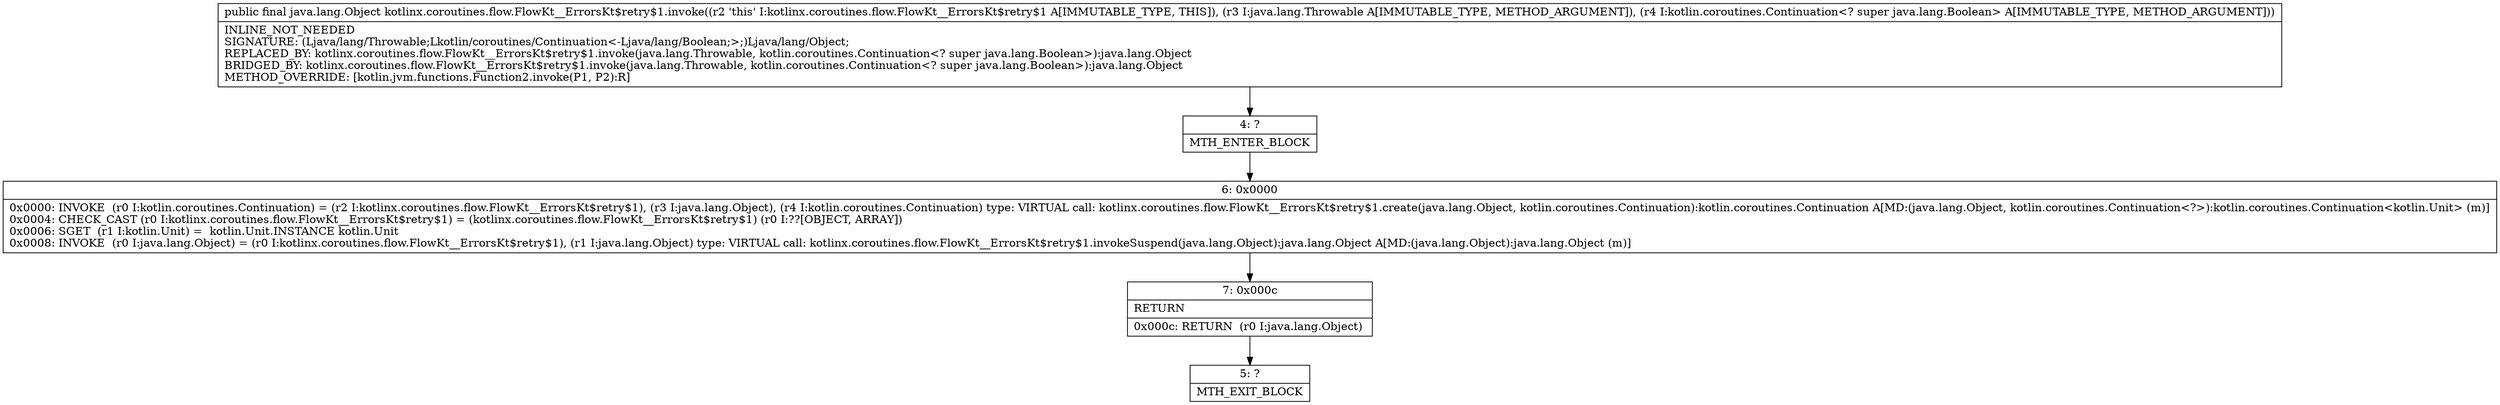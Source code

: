 digraph "CFG forkotlinx.coroutines.flow.FlowKt__ErrorsKt$retry$1.invoke(Ljava\/lang\/Throwable;Lkotlin\/coroutines\/Continuation;)Ljava\/lang\/Object;" {
Node_4 [shape=record,label="{4\:\ ?|MTH_ENTER_BLOCK\l}"];
Node_6 [shape=record,label="{6\:\ 0x0000|0x0000: INVOKE  (r0 I:kotlin.coroutines.Continuation) = (r2 I:kotlinx.coroutines.flow.FlowKt__ErrorsKt$retry$1), (r3 I:java.lang.Object), (r4 I:kotlin.coroutines.Continuation) type: VIRTUAL call: kotlinx.coroutines.flow.FlowKt__ErrorsKt$retry$1.create(java.lang.Object, kotlin.coroutines.Continuation):kotlin.coroutines.Continuation A[MD:(java.lang.Object, kotlin.coroutines.Continuation\<?\>):kotlin.coroutines.Continuation\<kotlin.Unit\> (m)]\l0x0004: CHECK_CAST (r0 I:kotlinx.coroutines.flow.FlowKt__ErrorsKt$retry$1) = (kotlinx.coroutines.flow.FlowKt__ErrorsKt$retry$1) (r0 I:??[OBJECT, ARRAY]) \l0x0006: SGET  (r1 I:kotlin.Unit) =  kotlin.Unit.INSTANCE kotlin.Unit \l0x0008: INVOKE  (r0 I:java.lang.Object) = (r0 I:kotlinx.coroutines.flow.FlowKt__ErrorsKt$retry$1), (r1 I:java.lang.Object) type: VIRTUAL call: kotlinx.coroutines.flow.FlowKt__ErrorsKt$retry$1.invokeSuspend(java.lang.Object):java.lang.Object A[MD:(java.lang.Object):java.lang.Object (m)]\l}"];
Node_7 [shape=record,label="{7\:\ 0x000c|RETURN\l|0x000c: RETURN  (r0 I:java.lang.Object) \l}"];
Node_5 [shape=record,label="{5\:\ ?|MTH_EXIT_BLOCK\l}"];
MethodNode[shape=record,label="{public final java.lang.Object kotlinx.coroutines.flow.FlowKt__ErrorsKt$retry$1.invoke((r2 'this' I:kotlinx.coroutines.flow.FlowKt__ErrorsKt$retry$1 A[IMMUTABLE_TYPE, THIS]), (r3 I:java.lang.Throwable A[IMMUTABLE_TYPE, METHOD_ARGUMENT]), (r4 I:kotlin.coroutines.Continuation\<? super java.lang.Boolean\> A[IMMUTABLE_TYPE, METHOD_ARGUMENT]))  | INLINE_NOT_NEEDED\lSIGNATURE: (Ljava\/lang\/Throwable;Lkotlin\/coroutines\/Continuation\<\-Ljava\/lang\/Boolean;\>;)Ljava\/lang\/Object;\lREPLACED_BY: kotlinx.coroutines.flow.FlowKt__ErrorsKt$retry$1.invoke(java.lang.Throwable, kotlin.coroutines.Continuation\<? super java.lang.Boolean\>):java.lang.Object\lBRIDGED_BY: kotlinx.coroutines.flow.FlowKt__ErrorsKt$retry$1.invoke(java.lang.Throwable, kotlin.coroutines.Continuation\<? super java.lang.Boolean\>):java.lang.Object\lMETHOD_OVERRIDE: [kotlin.jvm.functions.Function2.invoke(P1, P2):R]\l}"];
MethodNode -> Node_4;Node_4 -> Node_6;
Node_6 -> Node_7;
Node_7 -> Node_5;
}

